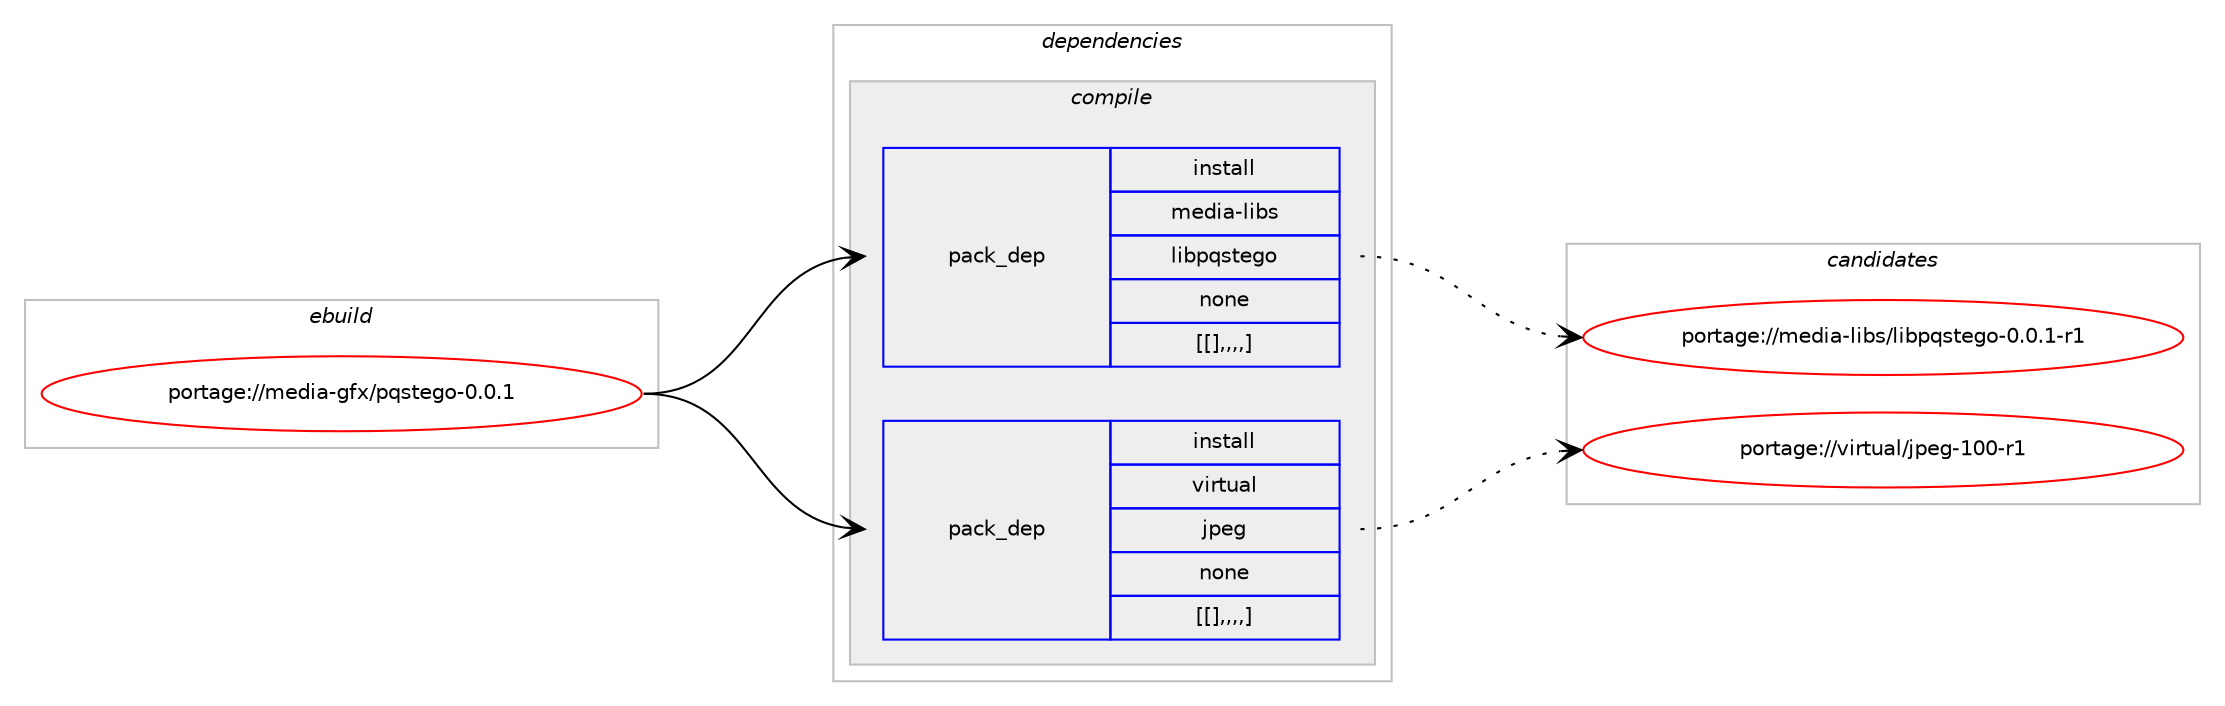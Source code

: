digraph prolog {

# *************
# Graph options
# *************

newrank=true;
concentrate=true;
compound=true;
graph [rankdir=LR,fontname=Helvetica,fontsize=10,ranksep=1.5];#, ranksep=2.5, nodesep=0.2];
edge  [arrowhead=vee];
node  [fontname=Helvetica,fontsize=10];

# **********
# The ebuild
# **********

subgraph cluster_leftcol {
color=gray;
label=<<i>ebuild</i>>;
id [label="portage://media-gfx/pqstego-0.0.1", color=red, width=4, href="../media-gfx/pqstego-0.0.1.svg"];
}

# ****************
# The dependencies
# ****************

subgraph cluster_midcol {
color=gray;
label=<<i>dependencies</i>>;
subgraph cluster_compile {
fillcolor="#eeeeee";
style=filled;
label=<<i>compile</i>>;
subgraph pack229147 {
dependency308804 [label=<<TABLE BORDER="0" CELLBORDER="1" CELLSPACING="0" CELLPADDING="4" WIDTH="220"><TR><TD ROWSPAN="6" CELLPADDING="30">pack_dep</TD></TR><TR><TD WIDTH="110">install</TD></TR><TR><TD>media-libs</TD></TR><TR><TD>libpqstego</TD></TR><TR><TD>none</TD></TR><TR><TD>[[],,,,]</TD></TR></TABLE>>, shape=none, color=blue];
}
id:e -> dependency308804:w [weight=20,style="solid",arrowhead="vee"];
subgraph pack229148 {
dependency308805 [label=<<TABLE BORDER="0" CELLBORDER="1" CELLSPACING="0" CELLPADDING="4" WIDTH="220"><TR><TD ROWSPAN="6" CELLPADDING="30">pack_dep</TD></TR><TR><TD WIDTH="110">install</TD></TR><TR><TD>virtual</TD></TR><TR><TD>jpeg</TD></TR><TR><TD>none</TD></TR><TR><TD>[[],,,,]</TD></TR></TABLE>>, shape=none, color=blue];
}
id:e -> dependency308805:w [weight=20,style="solid",arrowhead="vee"];
}
subgraph cluster_compileandrun {
fillcolor="#eeeeee";
style=filled;
label=<<i>compile and run</i>>;
}
subgraph cluster_run {
fillcolor="#eeeeee";
style=filled;
label=<<i>run</i>>;
}
}

# **************
# The candidates
# **************

subgraph cluster_choices {
rank=same;
color=gray;
label=<<i>candidates</i>>;

subgraph choice229147 {
color=black;
nodesep=1;
choice10910110010597451081059811547108105981121131151161011031114548464846494511449 [label="portage://media-libs/libpqstego-0.0.1-r1", color=red, width=4,href="../media-libs/libpqstego-0.0.1-r1.svg"];
dependency308804:e -> choice10910110010597451081059811547108105981121131151161011031114548464846494511449:w [style=dotted,weight="100"];
}
subgraph choice229148 {
color=black;
nodesep=1;
choice1181051141161179710847106112101103454948484511449 [label="portage://virtual/jpeg-100-r1", color=red, width=4,href="../virtual/jpeg-100-r1.svg"];
dependency308805:e -> choice1181051141161179710847106112101103454948484511449:w [style=dotted,weight="100"];
}
}

}
